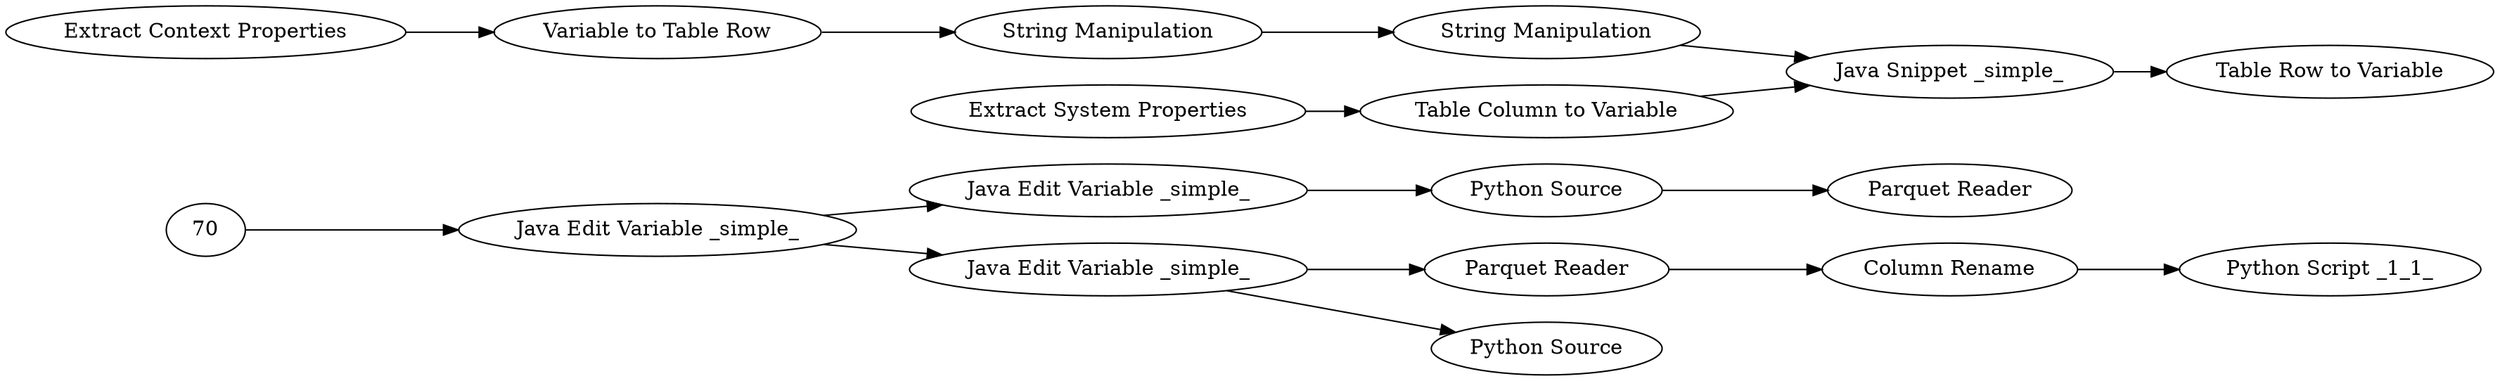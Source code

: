 digraph {
	1 [label="Python Source"]
	3 [label="Extract Context Properties"]
	7 [label="Extract System Properties"]
	46 [label="Java Snippet _simple_"]
	47 [label="String Manipulation"]
	48 [label="String Manipulation"]
	51 [label="Table Row to Variable"]
	52 [label="Variable to Table Row"]
	53 [label="Table Column to Variable"]
	81 [label="Java Edit Variable _simple_"]
	82 [label="Java Edit Variable _simple_"]
	95 [label="Parquet Reader"]
	96 [label="Java Edit Variable _simple_"]
	97 [label="Parquet Reader"]
	98 [label="Python Source"]
	99 [label="Python Script _1_1_"]
	100 [label="Column Rename"]
	3 -> 52
	7 -> 53
	46 -> 51
	47 -> 46
	48 -> 47
	52 -> 48
	53 -> 46
	1 -> 95
	70 -> 81
	81 -> 82
	81 -> 96
	82 -> 1
	96 -> 98
	96 -> 97
	97 -> 100
	100 -> 99
	rankdir=LR
}
